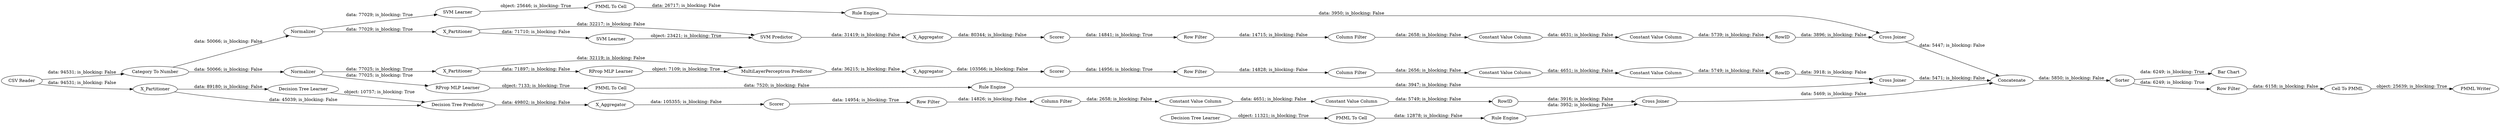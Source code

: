 digraph {
	"7044504270647810901_7" [label=X_Aggregator]
	"7946404403993568769_34" [label="PMML To Cell"]
	"9043479190851273064_293" [label=RowID]
	"-5074075521668112185_292" [label="Constant Value Column"]
	"-7725166009329013997_33" [label="Decision Tree Learner"]
	"-2577994181411028357_2" [label=X_Partitioner]
	"-8964692120397878196_39" [label="Cross Joiner"]
	"9043479190851273064_290" [label="Constant Value Column"]
	"-3827586443846908607_293" [label=RowID]
	"7044504270647810901_39" [label=Scorer]
	"282718265249345160_35" [label="RProp MLP Learner"]
	"-5074075521668112185_293" [label=RowID]
	"9043479190851273064_294" [label="Column Filter"]
	"-7725166009329013997_34" [label="Rule Engine"]
	"7044504270647810901_31" [label="Decision Tree Learner"]
	"-5074075521668112185_9" [label="Row Filter"]
	"-6785142044193367212_54" [label="Cell To PMML"]
	"-6785142044193367212_60" [label=Concatenate]
	"-7725166009329013997_28" [label="PMML To Cell"]
	"-8964692120397878196_40" [label=Normalizer]
	"-3827586443846908607_294" [label="Column Filter"]
	"-2577994181411028357_38" [label="Cross Joiner"]
	"-8964692120397878196_32" [label="SVM Predictor"]
	"-8964692120397878196_31" [label="SVM Learner"]
	"7946404403993568769_33" [label="SVM Learner"]
	"9043479190851273064_9" [label="Row Filter"]
	"282718265249345160_34" [label="Rule Engine"]
	"-2577994181411028357_39" [label=Normalizer]
	"-2577994181411028357_7" [label=X_Aggregator]
	"-6785142044193367212_59" [label="Bar Chart"]
	"-6785142044193367212_53" [label="Row Filter"]
	"-5074075521668112185_290" [label="Constant Value Column"]
	"-6785142044193367212_58" [label="Category To Number"]
	"-5074075521668112185_294" [label="Column Filter"]
	"-8964692120397878196_7" [label=X_Aggregator]
	"-2577994181411028357_32" [label="MultiLayerPerceptron Predictor"]
	"-8964692120397878196_41" [label=Scorer]
	"-3827586443846908607_9" [label="Row Filter"]
	"-6785142044193367212_61" [label="PMML Writer"]
	"7044504270647810901_38" [label="Cross Joiner"]
	"-8964692120397878196_2" [label=X_Partitioner]
	"-3827586443846908607_292" [label="Constant Value Column"]
	"-2577994181411028357_31" [label="RProp MLP Learner"]
	"9043479190851273064_292" [label="Constant Value Column"]
	"7044504270647810901_2" [label=X_Partitioner]
	"-2577994181411028357_40" [label=Scorer]
	"7044504270647810901_32" [label="Decision Tree Predictor"]
	"-3827586443846908607_290" [label="Constant Value Column"]
	"7946404403993568769_35" [label="Rule Engine"]
	"-6785142044193367212_62" [label="CSV Reader"]
	"282718265249345160_22" [label="PMML To Cell"]
	"-6785142044193367212_52" [label=Sorter]
	"9043479190851273064_293" -> "7044504270647810901_38" [label="data: 3916; is_blocking: False"]
	"7946404403993568769_33" -> "7946404403993568769_34" [label="object: 25646; is_blocking: True"]
	"7044504270647810901_32" -> "7044504270647810901_7" [label="data: 49802; is_blocking: False"]
	"7946404403993568769_35" -> "-8964692120397878196_39" [label="data: 3950; is_blocking: False"]
	"-5074075521668112185_292" -> "-5074075521668112185_293" [label="data: 5739; is_blocking: False"]
	"-6785142044193367212_52" -> "-6785142044193367212_59" [label="data: 6249; is_blocking: True"]
	"7044504270647810901_2" -> "7044504270647810901_31" [label="data: 89180; is_blocking: False"]
	"-8964692120397878196_41" -> "-5074075521668112185_9" [label="data: 14841; is_blocking: True"]
	"-3827586443846908607_292" -> "-3827586443846908607_293" [label="data: 5749; is_blocking: False"]
	"-2577994181411028357_7" -> "-2577994181411028357_40" [label="data: 103566; is_blocking: False"]
	"-7725166009329013997_34" -> "7044504270647810901_38" [label="data: 3952; is_blocking: False"]
	"-2577994181411028357_2" -> "-2577994181411028357_32" [label="data: 32119; is_blocking: False"]
	"-7725166009329013997_33" -> "-7725166009329013997_28" [label="object: 11321; is_blocking: True"]
	"7044504270647810901_31" -> "7044504270647810901_32" [label="object: 10757; is_blocking: True"]
	"-8964692120397878196_40" -> "7946404403993568769_33" [label="data: 77029; is_blocking: True"]
	"-2577994181411028357_31" -> "-2577994181411028357_32" [label="object: 7109; is_blocking: True"]
	"7044504270647810901_38" -> "-6785142044193367212_60" [label="data: 5469; is_blocking: False"]
	"9043479190851273064_292" -> "9043479190851273064_293" [label="data: 5749; is_blocking: False"]
	"7044504270647810901_2" -> "7044504270647810901_32" [label="data: 45039; is_blocking: False"]
	"7044504270647810901_39" -> "9043479190851273064_9" [label="data: 14954; is_blocking: True"]
	"7044504270647810901_7" -> "7044504270647810901_39" [label="data: 105355; is_blocking: False"]
	"-3827586443846908607_294" -> "-3827586443846908607_290" [label="data: 2656; is_blocking: False"]
	"282718265249345160_35" -> "282718265249345160_22" [label="object: 7133; is_blocking: True"]
	"282718265249345160_34" -> "-2577994181411028357_38" [label="data: 3947; is_blocking: False"]
	"-2577994181411028357_32" -> "-2577994181411028357_7" [label="data: 36215; is_blocking: False"]
	"-2577994181411028357_39" -> "282718265249345160_35" [label="data: 77025; is_blocking: True"]
	"-6785142044193367212_58" -> "-2577994181411028357_39" [label="data: 50066; is_blocking: False"]
	"-3827586443846908607_290" -> "-3827586443846908607_292" [label="data: 4651; is_blocking: False"]
	"-8964692120397878196_39" -> "-6785142044193367212_60" [label="data: 5447; is_blocking: False"]
	"-6785142044193367212_54" -> "-6785142044193367212_61" [label="object: 25639; is_blocking: True"]
	"-2577994181411028357_2" -> "-2577994181411028357_31" [label="data: 71897; is_blocking: False"]
	"-7725166009329013997_28" -> "-7725166009329013997_34" [label="data: 12878; is_blocking: False"]
	"282718265249345160_22" -> "282718265249345160_34" [label="data: 7520; is_blocking: False"]
	"-6785142044193367212_62" -> "7044504270647810901_2" [label="data: 94531; is_blocking: False"]
	"-5074075521668112185_294" -> "-5074075521668112185_290" [label="data: 2658; is_blocking: False"]
	"-6785142044193367212_53" -> "-6785142044193367212_54" [label="data: 6158; is_blocking: False"]
	"-6785142044193367212_52" -> "-6785142044193367212_53" [label="data: 6249; is_blocking: True"]
	"-2577994181411028357_39" -> "-2577994181411028357_2" [label="data: 77025; is_blocking: True"]
	"-5074075521668112185_9" -> "-5074075521668112185_294" [label="data: 14715; is_blocking: False"]
	"-3827586443846908607_293" -> "-2577994181411028357_38" [label="data: 3918; is_blocking: False"]
	"-8964692120397878196_2" -> "-8964692120397878196_31" [label="data: 71710; is_blocking: False"]
	"-8964692120397878196_7" -> "-8964692120397878196_41" [label="data: 80344; is_blocking: False"]
	"-6785142044193367212_62" -> "-6785142044193367212_58" [label="data: 94531; is_blocking: False"]
	"-8964692120397878196_31" -> "-8964692120397878196_32" [label="object: 23421; is_blocking: True"]
	"9043479190851273064_294" -> "9043479190851273064_290" [label="data: 2658; is_blocking: False"]
	"-2577994181411028357_40" -> "-3827586443846908607_9" [label="data: 14956; is_blocking: True"]
	"-5074075521668112185_293" -> "-8964692120397878196_39" [label="data: 3896; is_blocking: False"]
	"-2577994181411028357_38" -> "-6785142044193367212_60" [label="data: 5471; is_blocking: False"]
	"-8964692120397878196_2" -> "-8964692120397878196_32" [label="data: 32217; is_blocking: False"]
	"-8964692120397878196_32" -> "-8964692120397878196_7" [label="data: 31419; is_blocking: False"]
	"-8964692120397878196_40" -> "-8964692120397878196_2" [label="data: 77029; is_blocking: True"]
	"-6785142044193367212_58" -> "-8964692120397878196_40" [label="data: 50066; is_blocking: False"]
	"9043479190851273064_9" -> "9043479190851273064_294" [label="data: 14826; is_blocking: False"]
	"7946404403993568769_34" -> "7946404403993568769_35" [label="data: 26717; is_blocking: False"]
	"-5074075521668112185_290" -> "-5074075521668112185_292" [label="data: 4631; is_blocking: False"]
	"-6785142044193367212_60" -> "-6785142044193367212_52" [label="data: 5850; is_blocking: False"]
	"-3827586443846908607_9" -> "-3827586443846908607_294" [label="data: 14828; is_blocking: False"]
	"9043479190851273064_290" -> "9043479190851273064_292" [label="data: 4651; is_blocking: False"]
	rankdir=LR
}

